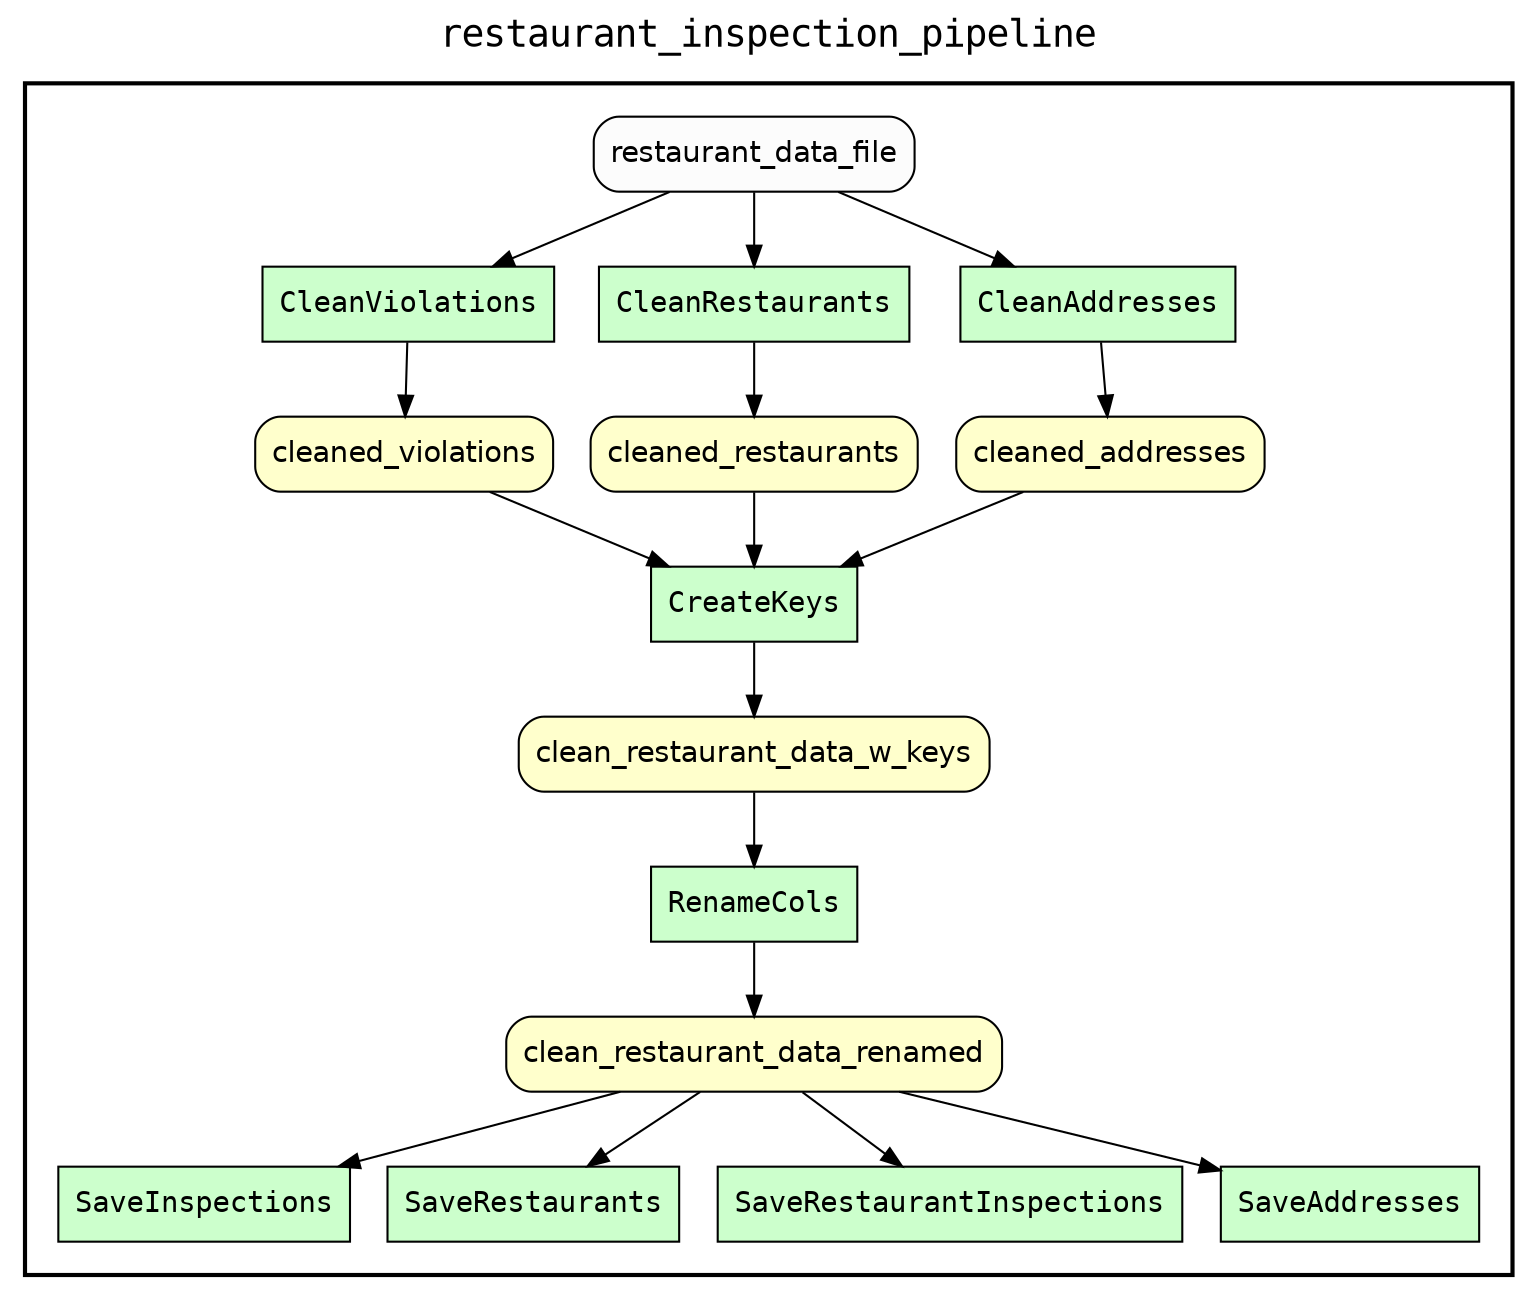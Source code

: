 digraph Workflow {
rankdir=TB
fontname=Courier; fontsize=18; labelloc=t
label=restaurant_inspection_pipeline
subgraph cluster_workflow_box_outer { label=""; color=black; penwidth=2
subgraph cluster_workflow_box_inner { label=""; color=white
node[shape=box style=filled fillcolor="#CCFFCC" peripheries=1 fontname=Courier]
CleanViolations
CleanRestaurants
CleanAddresses
CreateKeys
RenameCols
SaveInspections
SaveRestaurants
SaveRestaurantInspections
SaveAddresses
node[shape=box style="rounded,filled" fillcolor="#FFFFCC" peripheries=1 fontname=Helvetica]
cleaned_violations
cleaned_restaurants
cleaned_addresses
clean_restaurant_data_w_keys
clean_restaurant_data_renamed
node[shape=box style="rounded,filled" fillcolor="#FCFCFC" peripheries=1 fontname=Helvetica]
CleanViolations -> cleaned_violations
restaurant_data_file -> CleanViolations
CleanRestaurants -> cleaned_restaurants
restaurant_data_file -> CleanRestaurants
CleanAddresses -> cleaned_addresses
restaurant_data_file -> CleanAddresses
CreateKeys -> clean_restaurant_data_w_keys
cleaned_violations -> CreateKeys
cleaned_restaurants -> CreateKeys
cleaned_addresses -> CreateKeys
RenameCols -> clean_restaurant_data_renamed
clean_restaurant_data_w_keys -> RenameCols
clean_restaurant_data_renamed -> SaveInspections
clean_restaurant_data_renamed -> SaveRestaurants
clean_restaurant_data_renamed -> SaveRestaurantInspections
clean_restaurant_data_renamed -> SaveAddresses
}}
subgraph cluster_input_ports_group_outer { label=""; color=white
subgraph cluster_input_ports_group_inner { label=""; color=white
node[shape=circle style="rounded,filled" fillcolor="#FFFFFF" peripheries=1 fontname=Helvetica width=0.2]
}}
subgraph cluster_output_ports_group_outer { label=""; color=white
subgraph cluster_output_ports_group_inner { label=""; color=white
node[shape=circle style="rounded,filled" fillcolor="#FFFFFF" peripheries=1 fontname=Helvetica width=0.2]
}}
}

